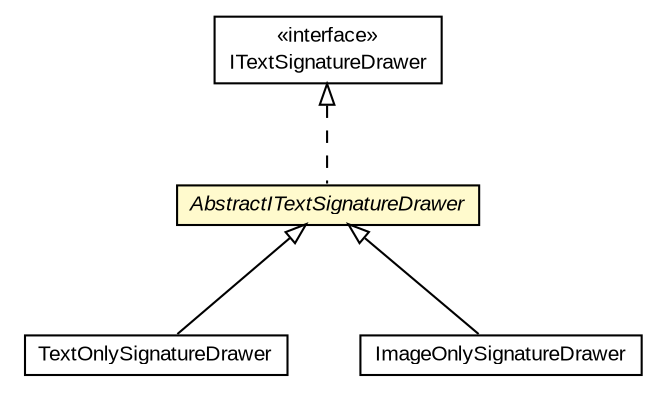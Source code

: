 #!/usr/local/bin/dot
#
# Class diagram 
# Generated by UMLGraph version R5_6-24-gf6e263 (http://www.umlgraph.org/)
#

digraph G {
	edge [fontname="arial",fontsize=10,labelfontname="arial",labelfontsize=10];
	node [fontname="arial",fontsize=10,shape=plaintext];
	nodesep=0.25;
	ranksep=0.5;
	// eu.europa.esig.dss.pdf.openpdf.visible.TextOnlySignatureDrawer
	c132265 [label=<<table title="eu.europa.esig.dss.pdf.openpdf.visible.TextOnlySignatureDrawer" border="0" cellborder="1" cellspacing="0" cellpadding="2" port="p" href="./TextOnlySignatureDrawer.html">
		<tr><td><table border="0" cellspacing="0" cellpadding="1">
<tr><td align="center" balign="center"> TextOnlySignatureDrawer </td></tr>
		</table></td></tr>
		</table>>, URL="./TextOnlySignatureDrawer.html", fontname="arial", fontcolor="black", fontsize=10.0];
	// eu.europa.esig.dss.pdf.openpdf.visible.ITextSignatureDrawer
	c132267 [label=<<table title="eu.europa.esig.dss.pdf.openpdf.visible.ITextSignatureDrawer" border="0" cellborder="1" cellspacing="0" cellpadding="2" port="p" href="./ITextSignatureDrawer.html">
		<tr><td><table border="0" cellspacing="0" cellpadding="1">
<tr><td align="center" balign="center"> &#171;interface&#187; </td></tr>
<tr><td align="center" balign="center"> ITextSignatureDrawer </td></tr>
		</table></td></tr>
		</table>>, URL="./ITextSignatureDrawer.html", fontname="arial", fontcolor="black", fontsize=10.0];
	// eu.europa.esig.dss.pdf.openpdf.visible.ImageOnlySignatureDrawer
	c132268 [label=<<table title="eu.europa.esig.dss.pdf.openpdf.visible.ImageOnlySignatureDrawer" border="0" cellborder="1" cellspacing="0" cellpadding="2" port="p" href="./ImageOnlySignatureDrawer.html">
		<tr><td><table border="0" cellspacing="0" cellpadding="1">
<tr><td align="center" balign="center"> ImageOnlySignatureDrawer </td></tr>
		</table></td></tr>
		</table>>, URL="./ImageOnlySignatureDrawer.html", fontname="arial", fontcolor="black", fontsize=10.0];
	// eu.europa.esig.dss.pdf.openpdf.visible.AbstractITextSignatureDrawer
	c132269 [label=<<table title="eu.europa.esig.dss.pdf.openpdf.visible.AbstractITextSignatureDrawer" border="0" cellborder="1" cellspacing="0" cellpadding="2" port="p" bgcolor="lemonChiffon" href="./AbstractITextSignatureDrawer.html">
		<tr><td><table border="0" cellspacing="0" cellpadding="1">
<tr><td align="center" balign="center"><font face="arial italic"> AbstractITextSignatureDrawer </font></td></tr>
		</table></td></tr>
		</table>>, URL="./AbstractITextSignatureDrawer.html", fontname="arial", fontcolor="black", fontsize=10.0];
	//eu.europa.esig.dss.pdf.openpdf.visible.TextOnlySignatureDrawer extends eu.europa.esig.dss.pdf.openpdf.visible.AbstractITextSignatureDrawer
	c132269:p -> c132265:p [dir=back,arrowtail=empty];
	//eu.europa.esig.dss.pdf.openpdf.visible.ImageOnlySignatureDrawer extends eu.europa.esig.dss.pdf.openpdf.visible.AbstractITextSignatureDrawer
	c132269:p -> c132268:p [dir=back,arrowtail=empty];
	//eu.europa.esig.dss.pdf.openpdf.visible.AbstractITextSignatureDrawer implements eu.europa.esig.dss.pdf.openpdf.visible.ITextSignatureDrawer
	c132267:p -> c132269:p [dir=back,arrowtail=empty,style=dashed];
}

